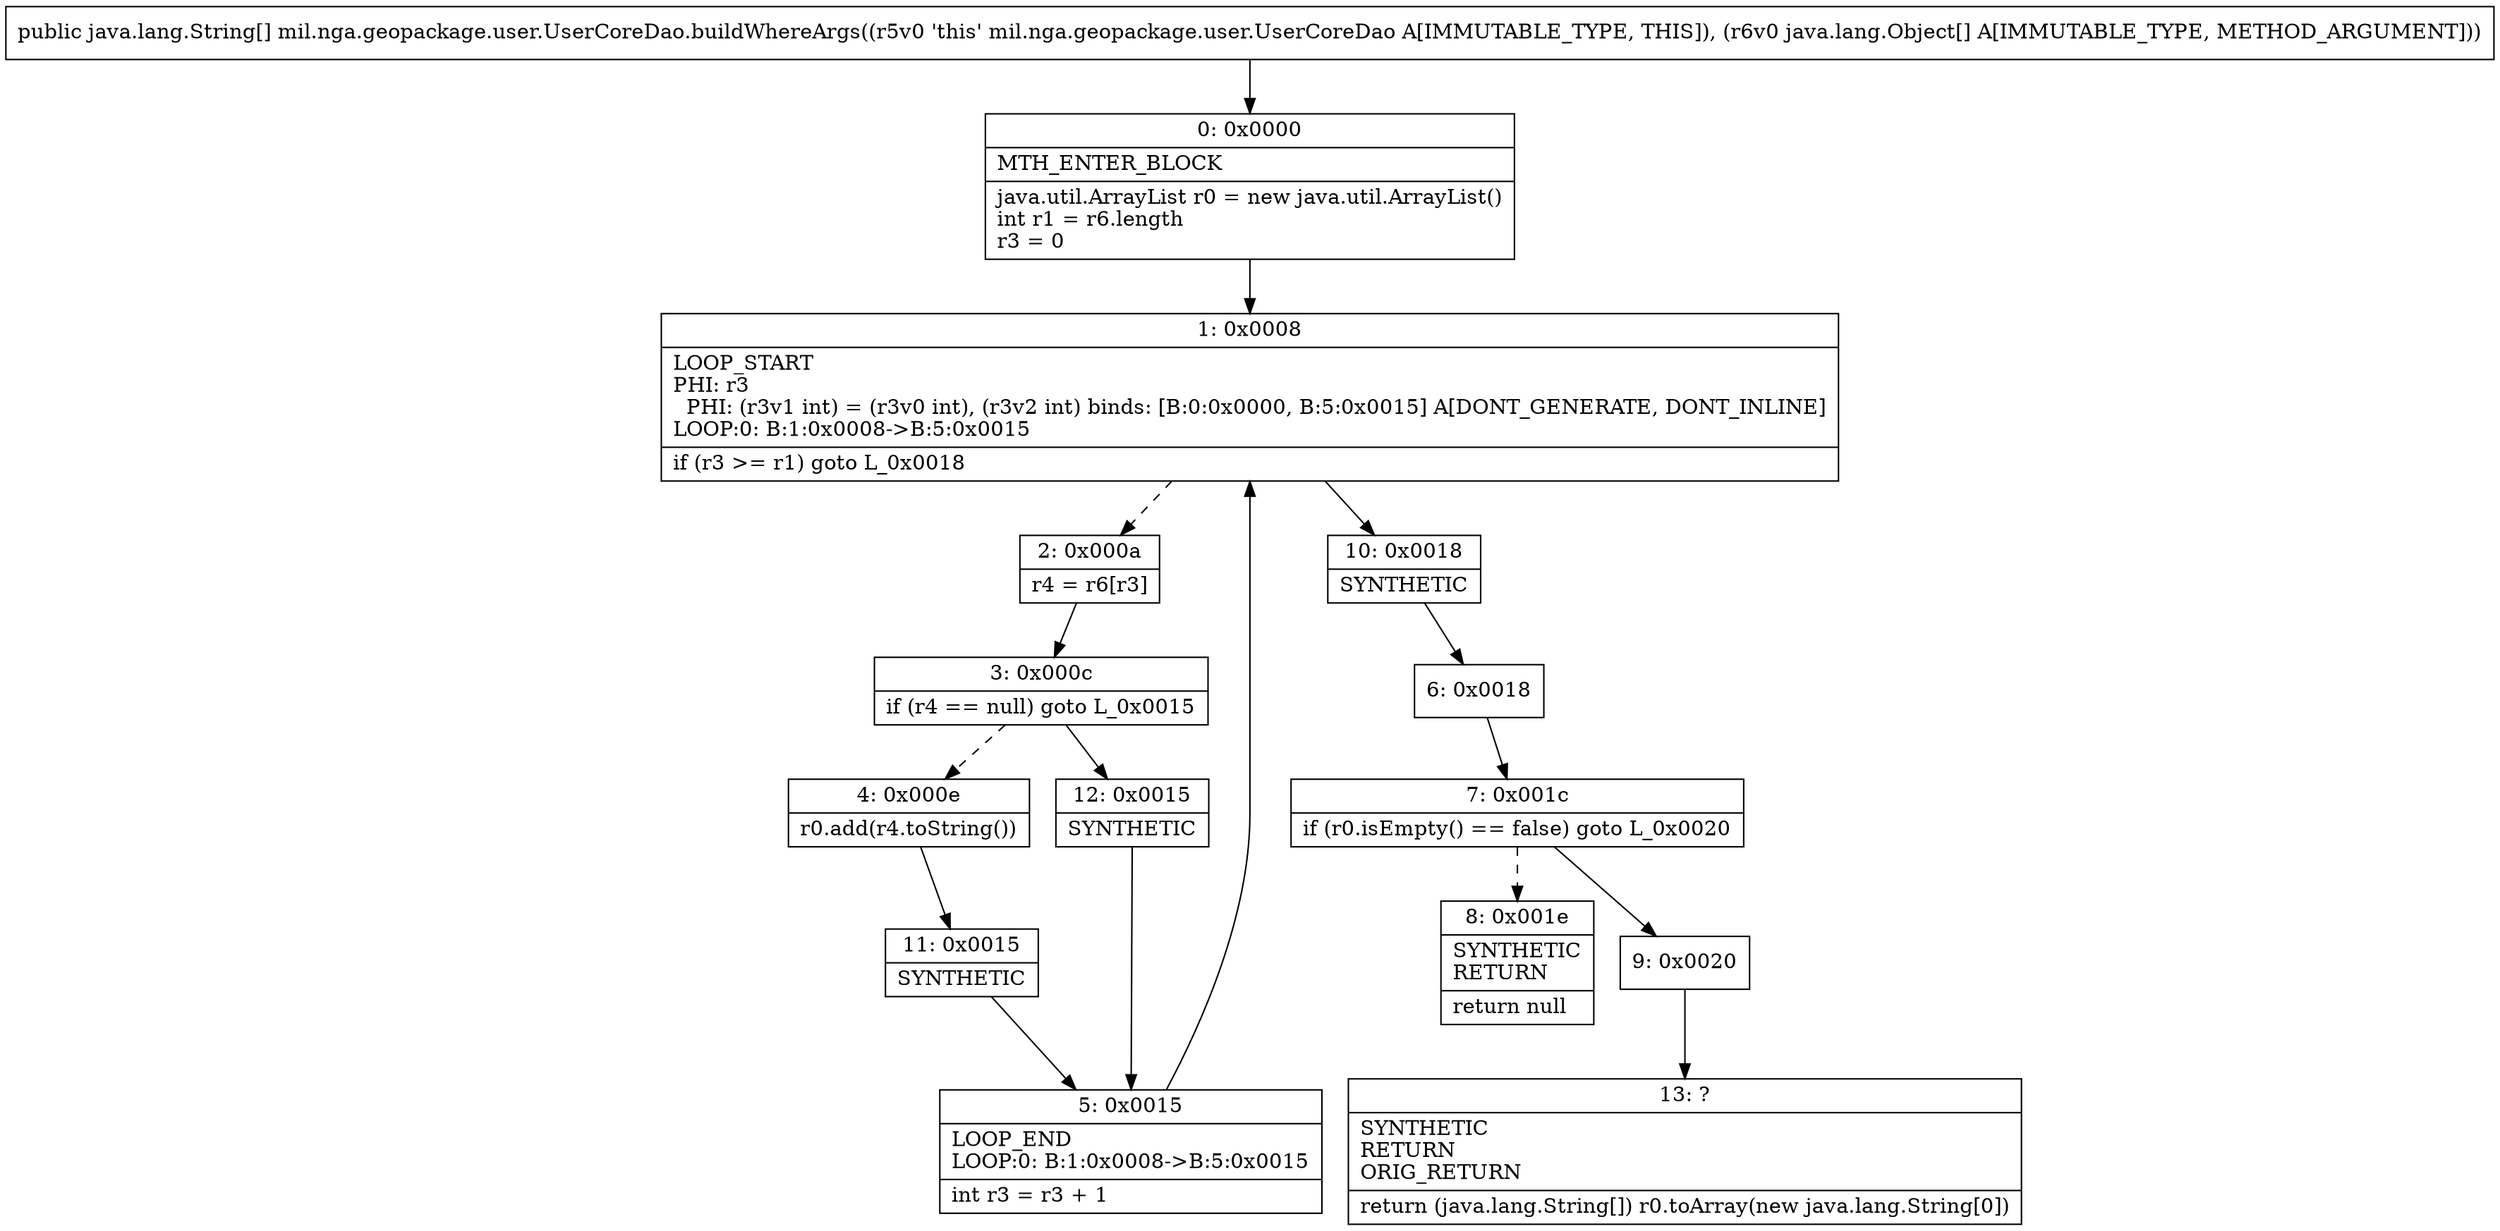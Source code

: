 digraph "CFG formil.nga.geopackage.user.UserCoreDao.buildWhereArgs([Ljava\/lang\/Object;)[Ljava\/lang\/String;" {
Node_0 [shape=record,label="{0\:\ 0x0000|MTH_ENTER_BLOCK\l|java.util.ArrayList r0 = new java.util.ArrayList()\lint r1 = r6.length\lr3 = 0\l}"];
Node_1 [shape=record,label="{1\:\ 0x0008|LOOP_START\lPHI: r3 \l  PHI: (r3v1 int) = (r3v0 int), (r3v2 int) binds: [B:0:0x0000, B:5:0x0015] A[DONT_GENERATE, DONT_INLINE]\lLOOP:0: B:1:0x0008\-\>B:5:0x0015\l|if (r3 \>= r1) goto L_0x0018\l}"];
Node_2 [shape=record,label="{2\:\ 0x000a|r4 = r6[r3]\l}"];
Node_3 [shape=record,label="{3\:\ 0x000c|if (r4 == null) goto L_0x0015\l}"];
Node_4 [shape=record,label="{4\:\ 0x000e|r0.add(r4.toString())\l}"];
Node_5 [shape=record,label="{5\:\ 0x0015|LOOP_END\lLOOP:0: B:1:0x0008\-\>B:5:0x0015\l|int r3 = r3 + 1\l}"];
Node_6 [shape=record,label="{6\:\ 0x0018}"];
Node_7 [shape=record,label="{7\:\ 0x001c|if (r0.isEmpty() == false) goto L_0x0020\l}"];
Node_8 [shape=record,label="{8\:\ 0x001e|SYNTHETIC\lRETURN\l|return null\l}"];
Node_9 [shape=record,label="{9\:\ 0x0020}"];
Node_10 [shape=record,label="{10\:\ 0x0018|SYNTHETIC\l}"];
Node_11 [shape=record,label="{11\:\ 0x0015|SYNTHETIC\l}"];
Node_12 [shape=record,label="{12\:\ 0x0015|SYNTHETIC\l}"];
Node_13 [shape=record,label="{13\:\ ?|SYNTHETIC\lRETURN\lORIG_RETURN\l|return (java.lang.String[]) r0.toArray(new java.lang.String[0])\l}"];
MethodNode[shape=record,label="{public java.lang.String[] mil.nga.geopackage.user.UserCoreDao.buildWhereArgs((r5v0 'this' mil.nga.geopackage.user.UserCoreDao A[IMMUTABLE_TYPE, THIS]), (r6v0 java.lang.Object[] A[IMMUTABLE_TYPE, METHOD_ARGUMENT])) }"];
MethodNode -> Node_0;
Node_0 -> Node_1;
Node_1 -> Node_2[style=dashed];
Node_1 -> Node_10;
Node_2 -> Node_3;
Node_3 -> Node_4[style=dashed];
Node_3 -> Node_12;
Node_4 -> Node_11;
Node_5 -> Node_1;
Node_6 -> Node_7;
Node_7 -> Node_8[style=dashed];
Node_7 -> Node_9;
Node_9 -> Node_13;
Node_10 -> Node_6;
Node_11 -> Node_5;
Node_12 -> Node_5;
}

